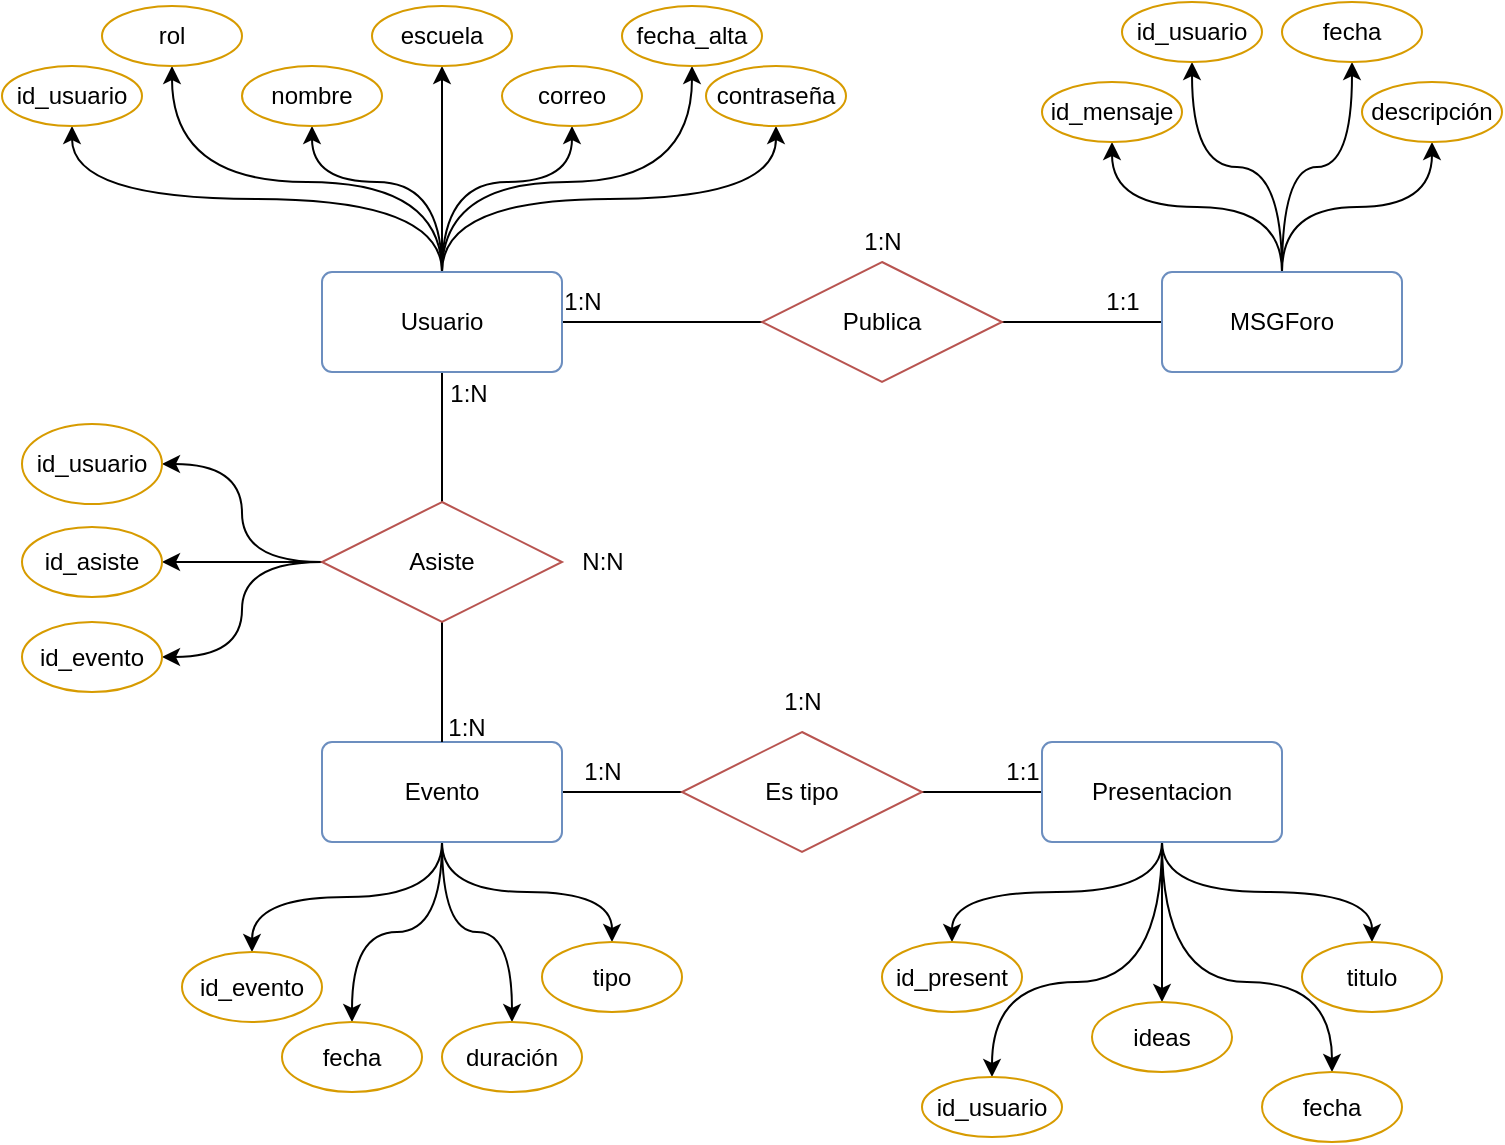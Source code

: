 <mxfile version="21.1.5" type="device">
  <diagram id="R2lEEEUBdFMjLlhIrx00" name="Page-1">
    <mxGraphModel dx="1050" dy="483" grid="1" gridSize="10" guides="1" tooltips="1" connect="1" arrows="1" fold="1" page="1" pageScale="1" pageWidth="850" pageHeight="1100" math="0" shadow="0" extFonts="Permanent Marker^https://fonts.googleapis.com/css?family=Permanent+Marker">
      <root>
        <mxCell id="0" />
        <mxCell id="1" parent="0" />
        <mxCell id="YmSd1ofcM_bwsabcEtIh-9" style="edgeStyle=orthogonalEdgeStyle;rounded=0;orthogonalLoop=1;jettySize=auto;html=1;exitX=1;exitY=0.5;exitDx=0;exitDy=0;entryX=0;entryY=0.5;entryDx=0;entryDy=0;endArrow=none;endFill=0;" parent="1" source="YmSd1ofcM_bwsabcEtIh-1" target="YmSd1ofcM_bwsabcEtIh-2" edge="1">
          <mxGeometry relative="1" as="geometry" />
        </mxCell>
        <mxCell id="gvB1FG_ktKuNVjw-Q_kR-4" value="" style="edgeStyle=orthogonalEdgeStyle;rounded=0;orthogonalLoop=1;jettySize=auto;html=1;endArrow=none;endFill=0;" edge="1" parent="1" source="YmSd1ofcM_bwsabcEtIh-1" target="gvB1FG_ktKuNVjw-Q_kR-1">
          <mxGeometry relative="1" as="geometry" />
        </mxCell>
        <mxCell id="gvB1FG_ktKuNVjw-Q_kR-35" style="edgeStyle=orthogonalEdgeStyle;rounded=0;orthogonalLoop=1;jettySize=auto;html=1;exitX=0.5;exitY=0;exitDx=0;exitDy=0;entryX=0.5;entryY=1;entryDx=0;entryDy=0;curved=1;" edge="1" parent="1" source="YmSd1ofcM_bwsabcEtIh-1" target="gvB1FG_ktKuNVjw-Q_kR-28">
          <mxGeometry relative="1" as="geometry" />
        </mxCell>
        <mxCell id="gvB1FG_ktKuNVjw-Q_kR-36" style="edgeStyle=orthogonalEdgeStyle;rounded=0;orthogonalLoop=1;jettySize=auto;html=1;exitX=0.5;exitY=0;exitDx=0;exitDy=0;entryX=0.5;entryY=1;entryDx=0;entryDy=0;curved=1;" edge="1" parent="1" source="YmSd1ofcM_bwsabcEtIh-1" target="gvB1FG_ktKuNVjw-Q_kR-32">
          <mxGeometry relative="1" as="geometry">
            <Array as="points">
              <mxPoint x="290" y="200" />
              <mxPoint x="155" y="200" />
            </Array>
          </mxGeometry>
        </mxCell>
        <mxCell id="gvB1FG_ktKuNVjw-Q_kR-37" style="edgeStyle=orthogonalEdgeStyle;rounded=0;orthogonalLoop=1;jettySize=auto;html=1;exitX=0.5;exitY=0;exitDx=0;exitDy=0;entryX=0.5;entryY=1;entryDx=0;entryDy=0;curved=1;" edge="1" parent="1" source="YmSd1ofcM_bwsabcEtIh-1" target="gvB1FG_ktKuNVjw-Q_kR-29">
          <mxGeometry relative="1" as="geometry">
            <Array as="points">
              <mxPoint x="290" y="200" />
              <mxPoint x="225" y="200" />
            </Array>
          </mxGeometry>
        </mxCell>
        <mxCell id="gvB1FG_ktKuNVjw-Q_kR-38" style="edgeStyle=orthogonalEdgeStyle;rounded=0;orthogonalLoop=1;jettySize=auto;html=1;exitX=0.5;exitY=0;exitDx=0;exitDy=0;entryX=0.5;entryY=1;entryDx=0;entryDy=0;" edge="1" parent="1" source="YmSd1ofcM_bwsabcEtIh-1" target="gvB1FG_ktKuNVjw-Q_kR-33">
          <mxGeometry relative="1" as="geometry" />
        </mxCell>
        <mxCell id="gvB1FG_ktKuNVjw-Q_kR-39" style="edgeStyle=orthogonalEdgeStyle;rounded=0;orthogonalLoop=1;jettySize=auto;html=1;exitX=0.5;exitY=0;exitDx=0;exitDy=0;entryX=0.5;entryY=1;entryDx=0;entryDy=0;curved=1;" edge="1" parent="1" source="YmSd1ofcM_bwsabcEtIh-1" target="gvB1FG_ktKuNVjw-Q_kR-30">
          <mxGeometry relative="1" as="geometry">
            <Array as="points">
              <mxPoint x="290" y="200" />
              <mxPoint x="355" y="200" />
            </Array>
          </mxGeometry>
        </mxCell>
        <mxCell id="gvB1FG_ktKuNVjw-Q_kR-40" style="edgeStyle=orthogonalEdgeStyle;rounded=0;orthogonalLoop=1;jettySize=auto;html=1;exitX=0.5;exitY=0;exitDx=0;exitDy=0;entryX=0.5;entryY=1;entryDx=0;entryDy=0;curved=1;" edge="1" parent="1" source="YmSd1ofcM_bwsabcEtIh-1" target="gvB1FG_ktKuNVjw-Q_kR-34">
          <mxGeometry relative="1" as="geometry">
            <Array as="points">
              <mxPoint x="290" y="200" />
              <mxPoint x="415" y="200" />
            </Array>
          </mxGeometry>
        </mxCell>
        <mxCell id="gvB1FG_ktKuNVjw-Q_kR-41" style="edgeStyle=orthogonalEdgeStyle;rounded=0;orthogonalLoop=1;jettySize=auto;html=1;exitX=0.5;exitY=0;exitDx=0;exitDy=0;entryX=0.5;entryY=1;entryDx=0;entryDy=0;curved=1;" edge="1" parent="1" source="YmSd1ofcM_bwsabcEtIh-1" target="gvB1FG_ktKuNVjw-Q_kR-31">
          <mxGeometry relative="1" as="geometry" />
        </mxCell>
        <mxCell id="YmSd1ofcM_bwsabcEtIh-1" value="Usuario" style="rounded=1;arcSize=10;whiteSpace=wrap;html=1;align=center;fillColor=none;strokeColor=#6c8ebf;" parent="1" vertex="1">
          <mxGeometry x="230" y="245" width="120" height="50" as="geometry" />
        </mxCell>
        <mxCell id="YmSd1ofcM_bwsabcEtIh-11" style="edgeStyle=orthogonalEdgeStyle;rounded=0;orthogonalLoop=1;jettySize=auto;html=1;exitX=1;exitY=0.5;exitDx=0;exitDy=0;entryX=0;entryY=0.5;entryDx=0;entryDy=0;endArrow=none;endFill=0;" parent="1" source="YmSd1ofcM_bwsabcEtIh-2" target="YmSd1ofcM_bwsabcEtIh-6" edge="1">
          <mxGeometry relative="1" as="geometry" />
        </mxCell>
        <mxCell id="YmSd1ofcM_bwsabcEtIh-2" value="Publica" style="shape=rhombus;perimeter=rhombusPerimeter;whiteSpace=wrap;html=1;align=center;fillColor=none;strokeColor=#b85450;" parent="1" vertex="1">
          <mxGeometry x="450" y="240" width="120" height="60" as="geometry" />
        </mxCell>
        <mxCell id="gvB1FG_ktKuNVjw-Q_kR-19" value="" style="edgeStyle=orthogonalEdgeStyle;rounded=0;orthogonalLoop=1;jettySize=auto;html=1;endArrow=none;endFill=0;" edge="1" parent="1" source="YmSd1ofcM_bwsabcEtIh-3" target="gvB1FG_ktKuNVjw-Q_kR-7">
          <mxGeometry relative="1" as="geometry" />
        </mxCell>
        <mxCell id="gvB1FG_ktKuNVjw-Q_kR-54" style="edgeStyle=orthogonalEdgeStyle;rounded=0;orthogonalLoop=1;jettySize=auto;html=1;exitX=0.5;exitY=1;exitDx=0;exitDy=0;entryX=0.5;entryY=0;entryDx=0;entryDy=0;curved=1;" edge="1" parent="1" source="YmSd1ofcM_bwsabcEtIh-3" target="gvB1FG_ktKuNVjw-Q_kR-50">
          <mxGeometry relative="1" as="geometry" />
        </mxCell>
        <mxCell id="gvB1FG_ktKuNVjw-Q_kR-55" style="edgeStyle=orthogonalEdgeStyle;rounded=0;orthogonalLoop=1;jettySize=auto;html=1;exitX=0.5;exitY=1;exitDx=0;exitDy=0;entryX=0.5;entryY=0;entryDx=0;entryDy=0;curved=1;" edge="1" parent="1" source="YmSd1ofcM_bwsabcEtIh-3" target="gvB1FG_ktKuNVjw-Q_kR-51">
          <mxGeometry relative="1" as="geometry" />
        </mxCell>
        <mxCell id="gvB1FG_ktKuNVjw-Q_kR-56" style="edgeStyle=orthogonalEdgeStyle;rounded=0;orthogonalLoop=1;jettySize=auto;html=1;exitX=0.5;exitY=1;exitDx=0;exitDy=0;entryX=0.5;entryY=0;entryDx=0;entryDy=0;curved=1;" edge="1" parent="1" source="YmSd1ofcM_bwsabcEtIh-3" target="gvB1FG_ktKuNVjw-Q_kR-52">
          <mxGeometry relative="1" as="geometry" />
        </mxCell>
        <mxCell id="gvB1FG_ktKuNVjw-Q_kR-57" style="edgeStyle=orthogonalEdgeStyle;rounded=0;orthogonalLoop=1;jettySize=auto;html=1;exitX=0.5;exitY=1;exitDx=0;exitDy=0;entryX=0.5;entryY=0;entryDx=0;entryDy=0;curved=1;" edge="1" parent="1" source="YmSd1ofcM_bwsabcEtIh-3" target="gvB1FG_ktKuNVjw-Q_kR-53">
          <mxGeometry relative="1" as="geometry" />
        </mxCell>
        <mxCell id="YmSd1ofcM_bwsabcEtIh-3" value="Evento" style="rounded=1;arcSize=10;whiteSpace=wrap;html=1;align=center;fillColor=none;strokeColor=#6c8ebf;" parent="1" vertex="1">
          <mxGeometry x="230" y="480" width="120" height="50" as="geometry" />
        </mxCell>
        <mxCell id="gvB1FG_ktKuNVjw-Q_kR-17" style="edgeStyle=orthogonalEdgeStyle;rounded=0;orthogonalLoop=1;jettySize=auto;html=1;entryX=1;entryY=0.5;entryDx=0;entryDy=0;endArrow=none;endFill=0;" edge="1" parent="1" source="YmSd1ofcM_bwsabcEtIh-4" target="gvB1FG_ktKuNVjw-Q_kR-7">
          <mxGeometry relative="1" as="geometry" />
        </mxCell>
        <mxCell id="gvB1FG_ktKuNVjw-Q_kR-65" style="edgeStyle=orthogonalEdgeStyle;rounded=0;orthogonalLoop=1;jettySize=auto;html=1;exitX=0.5;exitY=1;exitDx=0;exitDy=0;entryX=0.5;entryY=0;entryDx=0;entryDy=0;curved=1;" edge="1" parent="1" source="YmSd1ofcM_bwsabcEtIh-4" target="gvB1FG_ktKuNVjw-Q_kR-58">
          <mxGeometry relative="1" as="geometry" />
        </mxCell>
        <mxCell id="gvB1FG_ktKuNVjw-Q_kR-67" style="edgeStyle=orthogonalEdgeStyle;rounded=0;orthogonalLoop=1;jettySize=auto;html=1;exitX=0.5;exitY=1;exitDx=0;exitDy=0;entryX=0.5;entryY=0;entryDx=0;entryDy=0;curved=1;" edge="1" parent="1" source="YmSd1ofcM_bwsabcEtIh-4" target="gvB1FG_ktKuNVjw-Q_kR-63">
          <mxGeometry relative="1" as="geometry">
            <Array as="points">
              <mxPoint x="650" y="600" />
              <mxPoint x="565" y="600" />
            </Array>
          </mxGeometry>
        </mxCell>
        <mxCell id="gvB1FG_ktKuNVjw-Q_kR-68" style="edgeStyle=orthogonalEdgeStyle;rounded=0;orthogonalLoop=1;jettySize=auto;html=1;exitX=0.5;exitY=1;exitDx=0;exitDy=0;entryX=0.5;entryY=0;entryDx=0;entryDy=0;" edge="1" parent="1" source="YmSd1ofcM_bwsabcEtIh-4" target="gvB1FG_ktKuNVjw-Q_kR-59">
          <mxGeometry relative="1" as="geometry" />
        </mxCell>
        <mxCell id="gvB1FG_ktKuNVjw-Q_kR-69" style="edgeStyle=orthogonalEdgeStyle;rounded=0;orthogonalLoop=1;jettySize=auto;html=1;exitX=0.5;exitY=1;exitDx=0;exitDy=0;entryX=0.5;entryY=0;entryDx=0;entryDy=0;curved=1;" edge="1" parent="1" source="YmSd1ofcM_bwsabcEtIh-4" target="gvB1FG_ktKuNVjw-Q_kR-60">
          <mxGeometry relative="1" as="geometry">
            <Array as="points">
              <mxPoint x="650" y="600" />
              <mxPoint x="735" y="600" />
            </Array>
          </mxGeometry>
        </mxCell>
        <mxCell id="gvB1FG_ktKuNVjw-Q_kR-70" style="edgeStyle=orthogonalEdgeStyle;rounded=0;orthogonalLoop=1;jettySize=auto;html=1;exitX=0.5;exitY=1;exitDx=0;exitDy=0;curved=1;" edge="1" parent="1" source="YmSd1ofcM_bwsabcEtIh-4" target="gvB1FG_ktKuNVjw-Q_kR-62">
          <mxGeometry relative="1" as="geometry" />
        </mxCell>
        <mxCell id="YmSd1ofcM_bwsabcEtIh-4" value="Presentacion" style="rounded=1;arcSize=10;whiteSpace=wrap;html=1;align=center;fillColor=none;strokeColor=#6c8ebf;" parent="1" vertex="1">
          <mxGeometry x="590" y="480" width="120" height="50" as="geometry" />
        </mxCell>
        <mxCell id="gvB1FG_ktKuNVjw-Q_kR-46" style="edgeStyle=orthogonalEdgeStyle;rounded=0;orthogonalLoop=1;jettySize=auto;html=1;exitX=0.5;exitY=0;exitDx=0;exitDy=0;entryX=0.5;entryY=1;entryDx=0;entryDy=0;curved=1;" edge="1" parent="1" source="YmSd1ofcM_bwsabcEtIh-6" target="gvB1FG_ktKuNVjw-Q_kR-42">
          <mxGeometry relative="1" as="geometry" />
        </mxCell>
        <mxCell id="gvB1FG_ktKuNVjw-Q_kR-47" style="edgeStyle=orthogonalEdgeStyle;rounded=0;orthogonalLoop=1;jettySize=auto;html=1;exitX=0.5;exitY=0;exitDx=0;exitDy=0;entryX=0.5;entryY=1;entryDx=0;entryDy=0;curved=1;" edge="1" parent="1" source="YmSd1ofcM_bwsabcEtIh-6" target="gvB1FG_ktKuNVjw-Q_kR-43">
          <mxGeometry relative="1" as="geometry" />
        </mxCell>
        <mxCell id="gvB1FG_ktKuNVjw-Q_kR-48" style="edgeStyle=orthogonalEdgeStyle;rounded=0;orthogonalLoop=1;jettySize=auto;html=1;exitX=0.5;exitY=0;exitDx=0;exitDy=0;entryX=0.5;entryY=1;entryDx=0;entryDy=0;curved=1;" edge="1" parent="1" source="YmSd1ofcM_bwsabcEtIh-6" target="gvB1FG_ktKuNVjw-Q_kR-45">
          <mxGeometry relative="1" as="geometry" />
        </mxCell>
        <mxCell id="gvB1FG_ktKuNVjw-Q_kR-49" style="edgeStyle=orthogonalEdgeStyle;rounded=0;orthogonalLoop=1;jettySize=auto;html=1;exitX=0.5;exitY=0;exitDx=0;exitDy=0;entryX=0.5;entryY=1;entryDx=0;entryDy=0;curved=1;" edge="1" parent="1" source="YmSd1ofcM_bwsabcEtIh-6" target="gvB1FG_ktKuNVjw-Q_kR-44">
          <mxGeometry relative="1" as="geometry" />
        </mxCell>
        <mxCell id="YmSd1ofcM_bwsabcEtIh-6" value="MSGForo" style="rounded=1;arcSize=10;whiteSpace=wrap;html=1;align=center;fillColor=none;strokeColor=#6c8ebf;" parent="1" vertex="1">
          <mxGeometry x="650" y="245" width="120" height="50" as="geometry" />
        </mxCell>
        <mxCell id="YmSd1ofcM_bwsabcEtIh-10" value="1:N" style="text;html=1;align=center;verticalAlign=middle;resizable=0;points=[];autosize=1;strokeColor=none;fillColor=none;" parent="1" vertex="1">
          <mxGeometry x="340" y="245" width="40" height="30" as="geometry" />
        </mxCell>
        <mxCell id="YmSd1ofcM_bwsabcEtIh-12" value="1:1" style="text;html=1;align=center;verticalAlign=middle;resizable=0;points=[];autosize=1;strokeColor=none;fillColor=none;" parent="1" vertex="1">
          <mxGeometry x="610" y="245" width="40" height="30" as="geometry" />
        </mxCell>
        <mxCell id="gvB1FG_ktKuNVjw-Q_kR-3" style="edgeStyle=orthogonalEdgeStyle;rounded=0;orthogonalLoop=1;jettySize=auto;html=1;entryX=0.5;entryY=0;entryDx=0;entryDy=0;endArrow=none;endFill=0;" edge="1" parent="1" source="gvB1FG_ktKuNVjw-Q_kR-1" target="YmSd1ofcM_bwsabcEtIh-3">
          <mxGeometry relative="1" as="geometry" />
        </mxCell>
        <mxCell id="gvB1FG_ktKuNVjw-Q_kR-25" value="" style="edgeStyle=orthogonalEdgeStyle;rounded=0;orthogonalLoop=1;jettySize=auto;html=1;curved=1;" edge="1" parent="1" source="gvB1FG_ktKuNVjw-Q_kR-1" target="gvB1FG_ktKuNVjw-Q_kR-24">
          <mxGeometry relative="1" as="geometry" />
        </mxCell>
        <mxCell id="gvB1FG_ktKuNVjw-Q_kR-26" value="" style="edgeStyle=orthogonalEdgeStyle;rounded=0;orthogonalLoop=1;jettySize=auto;html=1;entryX=1;entryY=0.5;entryDx=0;entryDy=0;curved=1;" edge="1" parent="1" source="gvB1FG_ktKuNVjw-Q_kR-1" target="gvB1FG_ktKuNVjw-Q_kR-27">
          <mxGeometry relative="1" as="geometry" />
        </mxCell>
        <mxCell id="gvB1FG_ktKuNVjw-Q_kR-72" style="edgeStyle=orthogonalEdgeStyle;rounded=0;orthogonalLoop=1;jettySize=auto;html=1;exitX=0;exitY=0.5;exitDx=0;exitDy=0;entryX=1;entryY=0.5;entryDx=0;entryDy=0;" edge="1" parent="1" source="gvB1FG_ktKuNVjw-Q_kR-1" target="gvB1FG_ktKuNVjw-Q_kR-71">
          <mxGeometry relative="1" as="geometry" />
        </mxCell>
        <mxCell id="gvB1FG_ktKuNVjw-Q_kR-1" value="Asiste" style="shape=rhombus;perimeter=rhombusPerimeter;whiteSpace=wrap;html=1;align=center;fillColor=none;strokeColor=#b85450;" vertex="1" parent="1">
          <mxGeometry x="230" y="360" width="120" height="60" as="geometry" />
        </mxCell>
        <mxCell id="gvB1FG_ktKuNVjw-Q_kR-5" value="1:N" style="text;html=1;align=center;verticalAlign=middle;resizable=0;points=[];autosize=1;strokeColor=none;fillColor=none;" vertex="1" parent="1">
          <mxGeometry x="283" y="291" width="40" height="30" as="geometry" />
        </mxCell>
        <mxCell id="gvB1FG_ktKuNVjw-Q_kR-6" value="1:N" style="text;html=1;align=center;verticalAlign=middle;resizable=0;points=[];autosize=1;strokeColor=none;fillColor=none;" vertex="1" parent="1">
          <mxGeometry x="282" y="458" width="40" height="30" as="geometry" />
        </mxCell>
        <mxCell id="gvB1FG_ktKuNVjw-Q_kR-7" value="Es tipo" style="shape=rhombus;perimeter=rhombusPerimeter;whiteSpace=wrap;html=1;align=center;fillColor=none;strokeColor=#b85450;" vertex="1" parent="1">
          <mxGeometry x="410" y="475" width="120" height="60" as="geometry" />
        </mxCell>
        <mxCell id="gvB1FG_ktKuNVjw-Q_kR-16" value="N:N" style="text;html=1;align=center;verticalAlign=middle;resizable=0;points=[];autosize=1;strokeColor=none;fillColor=none;" vertex="1" parent="1">
          <mxGeometry x="350" y="375" width="40" height="30" as="geometry" />
        </mxCell>
        <mxCell id="gvB1FG_ktKuNVjw-Q_kR-18" value="1:N" style="text;html=1;align=center;verticalAlign=middle;resizable=0;points=[];autosize=1;strokeColor=none;fillColor=none;" vertex="1" parent="1">
          <mxGeometry x="490" y="215" width="40" height="30" as="geometry" />
        </mxCell>
        <mxCell id="gvB1FG_ktKuNVjw-Q_kR-20" value="1:N" style="text;html=1;align=center;verticalAlign=middle;resizable=0;points=[];autosize=1;strokeColor=none;fillColor=none;" vertex="1" parent="1">
          <mxGeometry x="350" y="480" width="40" height="30" as="geometry" />
        </mxCell>
        <mxCell id="gvB1FG_ktKuNVjw-Q_kR-21" value="1:1" style="text;html=1;align=center;verticalAlign=middle;resizable=0;points=[];autosize=1;strokeColor=none;fillColor=none;" vertex="1" parent="1">
          <mxGeometry x="560" y="480" width="40" height="30" as="geometry" />
        </mxCell>
        <mxCell id="gvB1FG_ktKuNVjw-Q_kR-22" value="1:N" style="text;html=1;align=center;verticalAlign=middle;resizable=0;points=[];autosize=1;strokeColor=none;fillColor=none;" vertex="1" parent="1">
          <mxGeometry x="450" y="445" width="40" height="30" as="geometry" />
        </mxCell>
        <mxCell id="gvB1FG_ktKuNVjw-Q_kR-24" value="id_usuario" style="ellipse;whiteSpace=wrap;html=1;fillColor=none;strokeColor=#d79b00;" vertex="1" parent="1">
          <mxGeometry x="80" y="321" width="70" height="40" as="geometry" />
        </mxCell>
        <mxCell id="gvB1FG_ktKuNVjw-Q_kR-27" value="id_evento" style="ellipse;whiteSpace=wrap;html=1;fillColor=none;strokeColor=#d79b00;" vertex="1" parent="1">
          <mxGeometry x="80" y="420" width="70" height="35" as="geometry" />
        </mxCell>
        <mxCell id="gvB1FG_ktKuNVjw-Q_kR-28" value="id_usuario" style="ellipse;whiteSpace=wrap;html=1;fillColor=none;strokeColor=#d79b00;" vertex="1" parent="1">
          <mxGeometry x="70" y="142" width="70" height="30" as="geometry" />
        </mxCell>
        <mxCell id="gvB1FG_ktKuNVjw-Q_kR-29" value="nombre" style="ellipse;whiteSpace=wrap;html=1;fillColor=none;strokeColor=#d79b00;" vertex="1" parent="1">
          <mxGeometry x="190" y="142" width="70" height="30" as="geometry" />
        </mxCell>
        <mxCell id="gvB1FG_ktKuNVjw-Q_kR-30" value="correo" style="ellipse;whiteSpace=wrap;html=1;fillColor=none;strokeColor=#d79b00;" vertex="1" parent="1">
          <mxGeometry x="320" y="142" width="70" height="30" as="geometry" />
        </mxCell>
        <mxCell id="gvB1FG_ktKuNVjw-Q_kR-31" value="contraseña" style="ellipse;whiteSpace=wrap;html=1;fillColor=none;strokeColor=#d79b00;" vertex="1" parent="1">
          <mxGeometry x="422" y="142" width="70" height="30" as="geometry" />
        </mxCell>
        <mxCell id="gvB1FG_ktKuNVjw-Q_kR-32" value="rol" style="ellipse;whiteSpace=wrap;html=1;fillColor=none;strokeColor=#d79b00;" vertex="1" parent="1">
          <mxGeometry x="120" y="112" width="70" height="30" as="geometry" />
        </mxCell>
        <mxCell id="gvB1FG_ktKuNVjw-Q_kR-33" value="escuela" style="ellipse;whiteSpace=wrap;html=1;fillColor=none;strokeColor=#d79b00;" vertex="1" parent="1">
          <mxGeometry x="255" y="112" width="70" height="30" as="geometry" />
        </mxCell>
        <mxCell id="gvB1FG_ktKuNVjw-Q_kR-34" value="fecha_alta" style="ellipse;whiteSpace=wrap;html=1;fillColor=none;strokeColor=#d79b00;" vertex="1" parent="1">
          <mxGeometry x="380" y="112" width="70" height="30" as="geometry" />
        </mxCell>
        <mxCell id="gvB1FG_ktKuNVjw-Q_kR-42" value="id_mensaje" style="ellipse;whiteSpace=wrap;html=1;fillColor=none;strokeColor=#d79b00;" vertex="1" parent="1">
          <mxGeometry x="590" y="150" width="70" height="30" as="geometry" />
        </mxCell>
        <mxCell id="gvB1FG_ktKuNVjw-Q_kR-43" value="id_usuario" style="ellipse;whiteSpace=wrap;html=1;fillColor=none;strokeColor=#d79b00;" vertex="1" parent="1">
          <mxGeometry x="630" y="110" width="70" height="30" as="geometry" />
        </mxCell>
        <mxCell id="gvB1FG_ktKuNVjw-Q_kR-44" value="descripción" style="ellipse;whiteSpace=wrap;html=1;fillColor=none;strokeColor=#d79b00;" vertex="1" parent="1">
          <mxGeometry x="750" y="150" width="70" height="30" as="geometry" />
        </mxCell>
        <mxCell id="gvB1FG_ktKuNVjw-Q_kR-45" value="fecha" style="ellipse;whiteSpace=wrap;html=1;fillColor=none;strokeColor=#d79b00;" vertex="1" parent="1">
          <mxGeometry x="710" y="110" width="70" height="30" as="geometry" />
        </mxCell>
        <mxCell id="gvB1FG_ktKuNVjw-Q_kR-50" value="id_evento" style="ellipse;whiteSpace=wrap;html=1;fillColor=none;strokeColor=#d79b00;" vertex="1" parent="1">
          <mxGeometry x="160" y="585" width="70" height="35" as="geometry" />
        </mxCell>
        <mxCell id="gvB1FG_ktKuNVjw-Q_kR-51" value="fecha" style="ellipse;whiteSpace=wrap;html=1;fillColor=none;strokeColor=#d79b00;" vertex="1" parent="1">
          <mxGeometry x="210" y="620" width="70" height="35" as="geometry" />
        </mxCell>
        <mxCell id="gvB1FG_ktKuNVjw-Q_kR-52" value="duración" style="ellipse;whiteSpace=wrap;html=1;fillColor=none;strokeColor=#d79b00;" vertex="1" parent="1">
          <mxGeometry x="290" y="620" width="70" height="35" as="geometry" />
        </mxCell>
        <mxCell id="gvB1FG_ktKuNVjw-Q_kR-53" value="tipo" style="ellipse;whiteSpace=wrap;html=1;fillColor=none;strokeColor=#d79b00;" vertex="1" parent="1">
          <mxGeometry x="340" y="580" width="70" height="35" as="geometry" />
        </mxCell>
        <mxCell id="gvB1FG_ktKuNVjw-Q_kR-58" value="id_present" style="ellipse;whiteSpace=wrap;html=1;fillColor=none;strokeColor=#d79b00;" vertex="1" parent="1">
          <mxGeometry x="510" y="580" width="70" height="35" as="geometry" />
        </mxCell>
        <mxCell id="gvB1FG_ktKuNVjw-Q_kR-59" value="ideas" style="ellipse;whiteSpace=wrap;html=1;fillColor=none;strokeColor=#d79b00;" vertex="1" parent="1">
          <mxGeometry x="615" y="610" width="70" height="35" as="geometry" />
        </mxCell>
        <mxCell id="gvB1FG_ktKuNVjw-Q_kR-60" value="fecha" style="ellipse;whiteSpace=wrap;html=1;fillColor=none;strokeColor=#d79b00;" vertex="1" parent="1">
          <mxGeometry x="700" y="645" width="70" height="35" as="geometry" />
        </mxCell>
        <mxCell id="gvB1FG_ktKuNVjw-Q_kR-62" value="titulo" style="ellipse;whiteSpace=wrap;html=1;fillColor=none;strokeColor=#d79b00;" vertex="1" parent="1">
          <mxGeometry x="720" y="580" width="70" height="35" as="geometry" />
        </mxCell>
        <mxCell id="gvB1FG_ktKuNVjw-Q_kR-63" value="id_usuario" style="ellipse;whiteSpace=wrap;html=1;fillColor=none;strokeColor=#d79b00;" vertex="1" parent="1">
          <mxGeometry x="530" y="647.5" width="70" height="30" as="geometry" />
        </mxCell>
        <mxCell id="gvB1FG_ktKuNVjw-Q_kR-71" value="id_asiste" style="ellipse;whiteSpace=wrap;html=1;fillColor=none;strokeColor=#d79b00;" vertex="1" parent="1">
          <mxGeometry x="80" y="372.5" width="70" height="35" as="geometry" />
        </mxCell>
      </root>
    </mxGraphModel>
  </diagram>
</mxfile>
